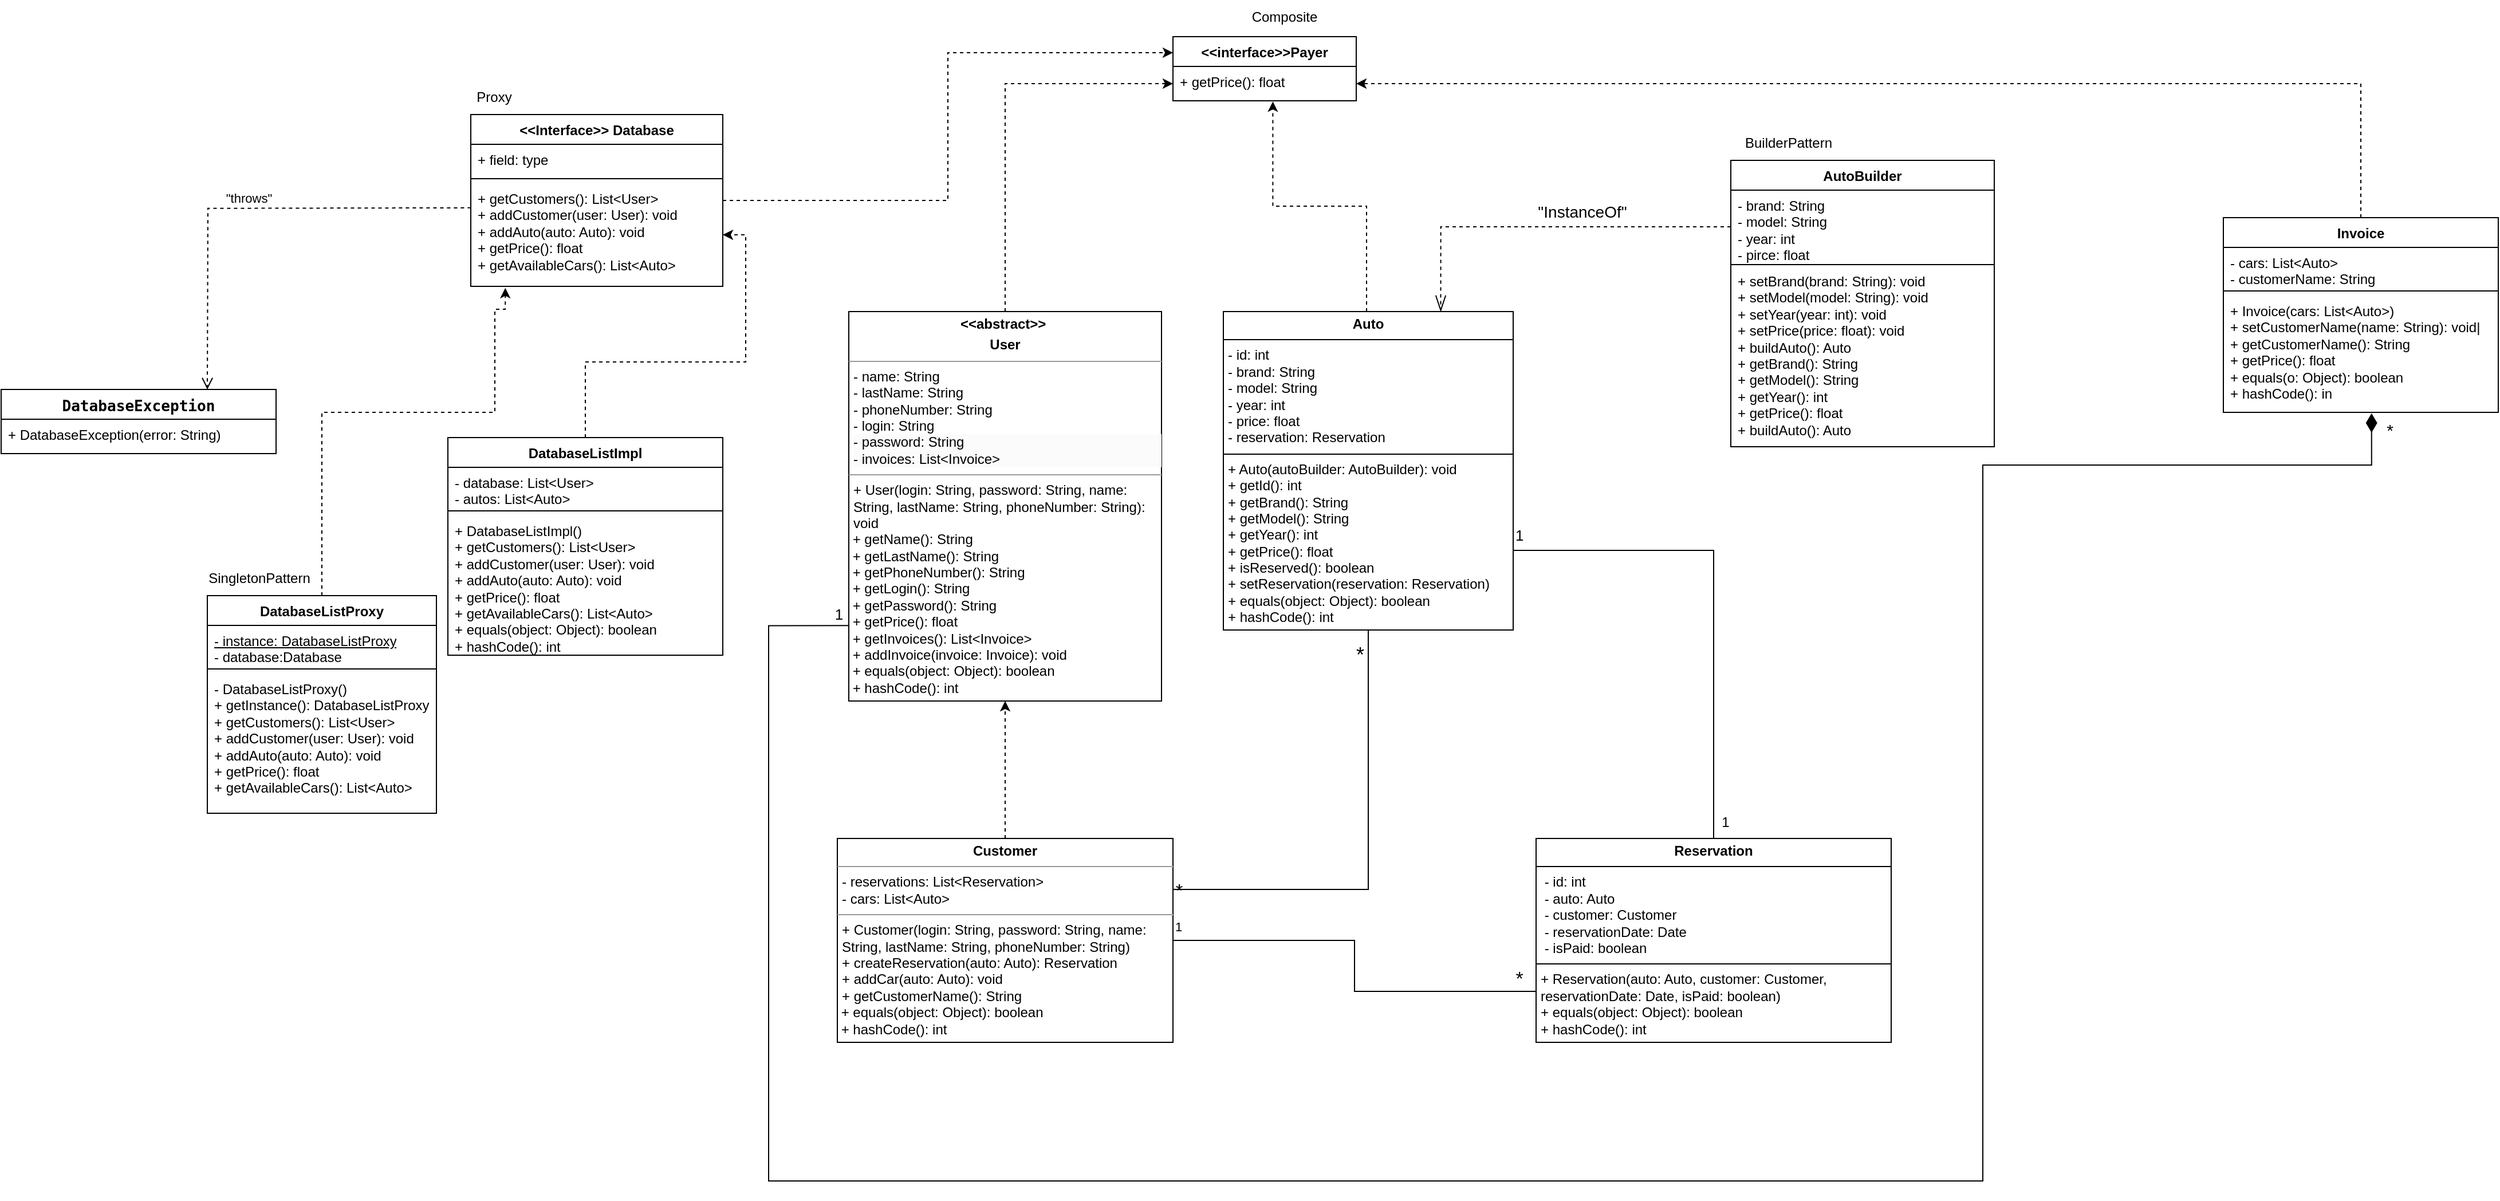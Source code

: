 <mxfile version="24.2.5" type="device">
  <diagram name="Страница — 1" id="xvoq_t6jMZk53cWoROQy">
    <mxGraphModel dx="2136" dy="-1133" grid="1" gridSize="10" guides="1" tooltips="1" connect="1" arrows="1" fold="1" page="1" pageScale="1" pageWidth="827" pageHeight="1169" math="0" shadow="0">
      <root>
        <mxCell id="0" />
        <mxCell id="1" parent="0" />
        <mxCell id="VVL_QDNC60StD7PktM0J-1" value="" style="endArrow=none;endFill=0;endSize=12;html=1;rounded=0;entryX=0.5;entryY=1;entryDx=0;entryDy=0;exitX=1;exitY=0.25;exitDx=0;exitDy=0;edgeStyle=orthogonalEdgeStyle;" edge="1" parent="1" source="VVL_QDNC60StD7PktM0J-9" target="VVL_QDNC60StD7PktM0J-21">
          <mxGeometry width="160" relative="1" as="geometry">
            <mxPoint x="1150" y="3382" as="sourcePoint" />
            <mxPoint x="1330" y="3262" as="targetPoint" />
          </mxGeometry>
        </mxCell>
        <mxCell id="VVL_QDNC60StD7PktM0J-2" value="&lt;font style=&quot;font-size: 18px;&quot;&gt;*&lt;/font&gt;" style="edgeLabel;html=1;align=center;verticalAlign=middle;resizable=0;points=[];" vertex="1" connectable="0" parent="VVL_QDNC60StD7PktM0J-1">
          <mxGeometry x="0.91" y="3" relative="1" as="geometry">
            <mxPoint x="-5" y="4" as="offset" />
          </mxGeometry>
        </mxCell>
        <mxCell id="VVL_QDNC60StD7PktM0J-3" style="edgeStyle=orthogonalEdgeStyle;rounded=0;orthogonalLoop=1;jettySize=auto;html=1;dashed=1;" edge="1" parent="1" source="VVL_QDNC60StD7PktM0J-4" target="VVL_QDNC60StD7PktM0J-23">
          <mxGeometry relative="1" as="geometry" />
        </mxCell>
        <mxCell id="VVL_QDNC60StD7PktM0J-4" value="&lt;p style=&quot;margin:0px;margin-top:4px;text-align:center;&quot;&gt;&lt;b&gt;&amp;lt;&amp;lt;abstract&amp;gt;&amp;gt;&amp;nbsp;&lt;/b&gt;&lt;/p&gt;&lt;p style=&quot;margin:0px;margin-top:4px;text-align:center;&quot;&gt;&lt;b&gt;User&lt;/b&gt;&lt;/p&gt;&lt;hr size=&quot;1&quot;&gt;&lt;p style=&quot;margin:0px;margin-left:4px;&quot;&gt;- name: String&lt;/p&gt;&lt;p style=&quot;border-color: var(--border-color); margin: 0px 0px 0px 4px;&quot;&gt;- lastName: String&lt;/p&gt;&lt;p style=&quot;border-color: var(--border-color); margin: 0px 0px 0px 4px;&quot;&gt;- phoneNumber: String&lt;br&gt;&lt;/p&gt;&lt;p style=&quot;border-color: var(--border-color); margin: 0px 0px 0px 4px;&quot;&gt;- login: String&lt;/p&gt;&lt;p style=&quot;border-color: var(--border-color); margin: 0px 0px 0px 4px;&quot;&gt;&lt;/p&gt;&lt;p style=&quot;border-color: var(--border-color); color: rgb(0, 0, 0); font-family: Helvetica; font-size: 12px; font-style: normal; font-variant-ligatures: normal; font-variant-caps: normal; font-weight: 400; letter-spacing: normal; orphans: 2; text-align: left; text-indent: 0px; text-transform: none; widows: 2; word-spacing: 0px; -webkit-text-stroke-width: 0px; background-color: rgb(251, 251, 251); text-decoration-thickness: initial; text-decoration-style: initial; text-decoration-color: initial; margin: 0px 0px 0px 4px;&quot;&gt;- password: String&lt;/p&gt;&lt;p style=&quot;border-color: var(--border-color); color: rgb(0, 0, 0); font-family: Helvetica; font-size: 12px; font-style: normal; font-variant-ligatures: normal; font-variant-caps: normal; font-weight: 400; letter-spacing: normal; orphans: 2; text-align: left; text-indent: 0px; text-transform: none; widows: 2; word-spacing: 0px; -webkit-text-stroke-width: 0px; background-color: rgb(251, 251, 251); text-decoration-thickness: initial; text-decoration-style: initial; text-decoration-color: initial; margin: 0px 0px 0px 4px;&quot;&gt;- invoices: List&amp;lt;Invoice&amp;gt;&lt;/p&gt;&lt;hr size=&quot;1&quot;&gt;&lt;p style=&quot;margin:0px;margin-left:4px;&quot;&gt;+ User(login: String, password: String, name: String, lastName: String, phoneNumber: String): void&lt;/p&gt;&amp;nbsp;+ getName(): String&lt;br style=&quot;border-color: var(--border-color);&quot;&gt;&amp;nbsp;+&amp;nbsp;getLastName(): String&lt;br&gt;&amp;nbsp;+ getPhoneNumber(): String&lt;br&gt;&amp;nbsp;+ getLogin(): String&lt;br style=&quot;border-color: var(--border-color);&quot;&gt;&amp;nbsp;+&amp;nbsp;getPassword(): String&lt;div&gt;&amp;nbsp;&lt;span style=&quot;background-color: initial;&quot;&gt;+ getPrice(): float&lt;/span&gt;&lt;/div&gt;&lt;div&gt;&lt;span style=&quot;background-color: initial;&quot;&gt;&amp;nbsp;+ getInvoices(): List&amp;lt;Invoice&amp;gt;&lt;/span&gt;&lt;/div&gt;&lt;div&gt;&amp;nbsp;+ addInvoice(invoice: Invoice): void&lt;/div&gt;&lt;div&gt;&lt;div&gt;&amp;nbsp;+ equals(object: Object): boolean&lt;/div&gt;&lt;div&gt;&amp;nbsp;+ hashCode(): int&amp;nbsp;&lt;/div&gt;&lt;/div&gt;&lt;div&gt;&lt;br&gt;&lt;/div&gt;" style="verticalAlign=top;align=left;overflow=fill;html=1;whiteSpace=wrap;" vertex="1" parent="1">
          <mxGeometry x="870" y="2872" width="273" height="340" as="geometry" />
        </mxCell>
        <mxCell id="VVL_QDNC60StD7PktM0J-5" style="edgeStyle=orthogonalEdgeStyle;rounded=0;orthogonalLoop=1;jettySize=auto;html=1;entryX=0.545;entryY=1.02;entryDx=0;entryDy=0;entryPerimeter=0;dashed=1;" edge="1" parent="1" source="VVL_QDNC60StD7PktM0J-6" target="VVL_QDNC60StD7PktM0J-23">
          <mxGeometry relative="1" as="geometry">
            <mxPoint x="1240" y="2692" as="targetPoint" />
          </mxGeometry>
        </mxCell>
        <mxCell id="VVL_QDNC60StD7PktM0J-6" value="&lt;p style=&quot;margin:0px;margin-top:4px;text-align:center;&quot;&gt;&lt;b&gt;Auto&lt;/b&gt;&lt;br&gt;&lt;/p&gt;&lt;hr size=&quot;1&quot; style=&quot;border-style:solid;&quot;&gt;&lt;p style=&quot;margin:0px;margin-left:4px;&quot;&gt;- id: int&lt;span style=&quot;background-color: initial;&quot;&gt;&amp;nbsp; &amp;nbsp; &amp;nbsp; &amp;nbsp; &amp;nbsp; &amp;nbsp;&amp;nbsp;&lt;/span&gt;&lt;/p&gt;&lt;p style=&quot;margin:0px;margin-left:4px;&quot;&gt;- model: String&amp;nbsp; &amp;nbsp; &amp;nbsp; &amp;nbsp; &amp;nbsp; &amp;nbsp; &amp;nbsp;&amp;nbsp;&lt;/p&gt;&lt;p style=&quot;margin:0px;margin-left:4px;&quot;&gt;- year: int&amp;nbsp; &amp;nbsp; &amp;nbsp; &amp;nbsp; &amp;nbsp; &amp;nbsp; &amp;nbsp; &amp;nbsp; &amp;nbsp;&amp;nbsp;&lt;/p&gt;&lt;p style=&quot;margin:0px;margin-left:4px;&quot;&gt;- price: float&amp;nbsp; &amp;nbsp; &amp;nbsp; &amp;nbsp; &amp;nbsp; &amp;nbsp; &amp;nbsp; &amp;nbsp;&lt;/p&gt;&lt;p style=&quot;margin:0px;margin-left:4px;&quot;&gt;- reservation: Reservation&amp;nbsp; &amp;nbsp;&amp;nbsp;&lt;/p&gt;&lt;hr size=&quot;1&quot; style=&quot;border-style:solid;&quot;&gt;&lt;p style=&quot;margin: 0px 0px 0px 4px;&quot;&gt;&amp;nbsp;+ Auto(autoBuilder: AutoBuilder&lt;span style=&quot;background-color: initial;&quot;&gt;): void&lt;/span&gt;&lt;/p&gt;&lt;p style=&quot;margin: 0px 0px 0px 4px;&quot;&gt;&amp;nbsp;+ getId(): int&lt;/p&gt;&lt;p style=&quot;margin: 0px 0px 0px 4px;&quot;&gt;&lt;span style=&quot;background-color: initial;&quot;&gt;&amp;nbsp;+ getBrand(): string&lt;/span&gt;&lt;span style=&quot;background-color: initial;&quot;&gt;&amp;nbsp;&lt;/span&gt;&lt;br&gt;&lt;/p&gt;&lt;p style=&quot;margin: 0px 0px 0px 4px;&quot;&gt;&lt;span style=&quot;background-color: initial;&quot;&gt;&amp;nbsp;+ getModel(): string&lt;/span&gt;&lt;br&gt;&lt;/p&gt;&lt;p style=&quot;margin: 0px 0px 0px 4px;&quot;&gt;&lt;span style=&quot;background-color: initial;&quot;&gt;&amp;nbsp;+ getYear(): int&lt;/span&gt;&lt;br&gt;&lt;/p&gt;&lt;p style=&quot;margin: 0px 0px 0px 4px;&quot;&gt;&lt;span style=&quot;background-color: initial;&quot;&gt;&amp;nbsp;+ getPrice(): float&lt;/span&gt;&lt;br&gt;&lt;/p&gt;&lt;p style=&quot;margin: 0px 0px 0px 4px;&quot;&gt;&lt;span style=&quot;background-color: initial;&quot;&gt;&amp;nbsp;+ isReserved(): boolean&lt;/span&gt;&lt;br&gt;&lt;/p&gt;&lt;p style=&quot;margin: 0px 0px 0px 4px;&quot;&gt;&lt;span style=&quot;background-color: initial;&quot;&gt;&amp;nbsp;+ equals(Object obj): boolean&lt;/span&gt;&lt;br&gt;&lt;/p&gt;&lt;p style=&quot;margin: 0px 0px 0px 4px;&quot;&gt;&amp;nbsp;+&amp;nbsp;hashCode(): int&lt;br&gt;&lt;/p&gt;" style="verticalAlign=top;align=left;overflow=fill;html=1;whiteSpace=wrap;" vertex="1" parent="1">
          <mxGeometry x="1197" y="2872" width="250" height="250" as="geometry" />
        </mxCell>
        <mxCell id="VVL_QDNC60StD7PktM0J-7" value="&lt;p style=&quot;margin:0px;margin-top:4px;text-align:center;&quot;&gt;&lt;b&gt;Reservation&lt;/b&gt;&lt;br&gt;&lt;/p&gt;&lt;hr size=&quot;1&quot; style=&quot;border-style:solid;&quot;&gt;&lt;p style=&quot;margin:0px;margin-left:4px;&quot;&gt;&amp;nbsp;-&amp;nbsp;&lt;span style=&quot;background-color: initial;&quot;&gt;id: int&amp;nbsp;&amp;nbsp;&lt;/span&gt;&lt;/p&gt;&lt;p style=&quot;margin:0px;margin-left:4px;&quot;&gt;&amp;nbsp;- auto: Auto&amp;nbsp; &amp;nbsp; &amp;nbsp; &amp;nbsp; &amp;nbsp; &amp;nbsp; &amp;nbsp; &amp;nbsp; &amp;nbsp;&lt;/p&gt;&lt;p style=&quot;margin:0px;margin-left:4px;&quot;&gt;&amp;nbsp;- customer: Customer&amp;nbsp; &amp;nbsp;&amp;nbsp;&lt;/p&gt;&lt;p style=&quot;margin:0px;margin-left:4px;&quot;&gt;&amp;nbsp;- reservationDate: Date&lt;/p&gt;&lt;p style=&quot;margin:0px;margin-left:4px;&quot;&gt;&lt;span style=&quot;background-color: initial;&quot;&gt;&amp;nbsp;- isPaid: boolean&lt;/span&gt;&amp;nbsp;&amp;nbsp; &amp;nbsp; &amp;nbsp;&lt;/p&gt;&lt;hr size=&quot;1&quot; style=&quot;border-style:solid;&quot;&gt;&lt;p style=&quot;margin: 0px 0px 0px 4px;&quot;&gt;&lt;span style=&quot;background-color: initial;&quot;&gt;+ Reservation(auto: Auto, customer: Customer, reservationDate: Date, isPaid: boolean)&lt;/span&gt;&lt;span style=&quot;background-color: initial;&quot;&gt;&amp;nbsp; &amp;nbsp; &amp;nbsp;&lt;/span&gt;&lt;br&gt;&lt;/p&gt;&lt;p style=&quot;margin: 0px 0px 0px 4px;&quot;&gt;&lt;span style=&quot;background-color: initial;&quot;&gt;+ equals(object: Object): boolean&lt;/span&gt;&lt;/p&gt;&lt;p style=&quot;margin: 0px 0px 0px 4px;&quot;&gt;&lt;span style=&quot;background-color: initial;&quot;&gt;+&amp;nbsp;hashCode(): int&lt;/span&gt;&lt;span style=&quot;background-color: initial;&quot;&gt;&amp;nbsp;&lt;/span&gt;&lt;br&gt;&lt;/p&gt;" style="verticalAlign=top;align=left;overflow=fill;html=1;whiteSpace=wrap;" vertex="1" parent="1">
          <mxGeometry x="1470" y="3332" width="310" height="178" as="geometry" />
        </mxCell>
        <mxCell id="VVL_QDNC60StD7PktM0J-8" style="edgeStyle=orthogonalEdgeStyle;rounded=0;orthogonalLoop=1;jettySize=auto;html=1;entryX=0.5;entryY=1;entryDx=0;entryDy=0;dashed=1;" edge="1" parent="1" source="VVL_QDNC60StD7PktM0J-9" target="VVL_QDNC60StD7PktM0J-4">
          <mxGeometry relative="1" as="geometry" />
        </mxCell>
        <mxCell id="VVL_QDNC60StD7PktM0J-9" value="&lt;p style=&quot;margin:0px;margin-top:4px;text-align:center;&quot;&gt;&lt;b&gt;Customer&lt;/b&gt;&lt;br&gt;&lt;/p&gt;&lt;hr size=&quot;1&quot;&gt;&lt;p style=&quot;margin:0px;margin-left:4px;&quot;&gt;- reservations: List&amp;lt;Reservation&amp;gt;&lt;/p&gt;&lt;p style=&quot;margin:0px;margin-left:4px;&quot;&gt;- cars: List&amp;lt;Auto&amp;gt;&lt;/p&gt;&lt;hr size=&quot;1&quot;&gt;&lt;p style=&quot;margin:0px;margin-left:4px;&quot;&gt;+ Customer(&lt;span style=&quot;background-color: initial;&quot;&gt;login: String, password: String, name: String, lastName: String, phoneNumber: String&lt;/span&gt;&lt;span style=&quot;background-color: initial;&quot;&gt;)&lt;/span&gt;&lt;/p&gt;&lt;p style=&quot;margin:0px;margin-left:4px;&quot;&gt;+ createReservation(auto: Auto): Reservation&amp;nbsp;&lt;/p&gt;&lt;p style=&quot;margin:0px;margin-left:4px;&quot;&gt;&lt;span style=&quot;background-color: initial;&quot;&gt;+ addCar(auto: Auto): void&lt;/span&gt;&lt;/p&gt;&lt;p style=&quot;margin:0px;margin-left:4px;&quot;&gt;&lt;span style=&quot;background-color: initial;&quot;&gt;+ getCustomerName(): String&lt;/span&gt;&lt;br&gt;&lt;/p&gt;&lt;div&gt;&lt;div&gt;&lt;span style=&quot;background-color: initial;&quot;&gt;&amp;nbsp;+ equals(object: Object): boolean&lt;/span&gt;&lt;/div&gt;&lt;div&gt;&lt;span style=&quot;background-color: initial;&quot;&gt;&amp;nbsp;+&amp;nbsp;hashCode(): int&lt;/span&gt;&lt;br&gt;&lt;/div&gt;&lt;/div&gt;&lt;div&gt;&lt;br&gt;&lt;/div&gt;" style="verticalAlign=top;align=left;overflow=fill;html=1;whiteSpace=wrap;" vertex="1" parent="1">
          <mxGeometry x="860" y="3332" width="293" height="178" as="geometry" />
        </mxCell>
        <mxCell id="VVL_QDNC60StD7PktM0J-10" value="AutoBuilder" style="swimlane;fontStyle=1;align=center;verticalAlign=top;childLayout=stackLayout;horizontal=1;startSize=26;horizontalStack=0;resizeParent=1;resizeParentMax=0;resizeLast=0;collapsible=1;marginBottom=0;whiteSpace=wrap;html=1;" vertex="1" parent="1">
          <mxGeometry x="1640" y="2740" width="230" height="250" as="geometry" />
        </mxCell>
        <mxCell id="VVL_QDNC60StD7PktM0J-11" value="- brand: String&lt;div&gt;- model: String&lt;/div&gt;&lt;div&gt;- year: int&lt;/div&gt;&lt;div&gt;- pirce: float&lt;/div&gt;" style="text;strokeColor=none;fillColor=none;align=left;verticalAlign=top;spacingLeft=4;spacingRight=4;overflow=hidden;rotatable=0;points=[[0,0.5],[1,0.5]];portConstraint=eastwest;whiteSpace=wrap;html=1;" vertex="1" parent="VVL_QDNC60StD7PktM0J-10">
          <mxGeometry y="26" width="230" height="64" as="geometry" />
        </mxCell>
        <mxCell id="VVL_QDNC60StD7PktM0J-12" value="" style="line;strokeWidth=1;fillColor=none;align=left;verticalAlign=middle;spacingTop=-1;spacingLeft=3;spacingRight=3;rotatable=0;labelPosition=right;points=[];portConstraint=eastwest;strokeColor=inherit;" vertex="1" parent="VVL_QDNC60StD7PktM0J-10">
          <mxGeometry y="90" width="230" height="2" as="geometry" />
        </mxCell>
        <mxCell id="VVL_QDNC60StD7PktM0J-13" value="+ setBrand(brand: String): void&lt;div&gt;+ setModel(model: String): void&lt;/div&gt;&lt;div&gt;+ setYear(year: int): void&lt;/div&gt;&lt;div&gt;+ setPrice(price: float): void&lt;/div&gt;&lt;div&gt;+ buildAuto(): Auto&lt;/div&gt;&lt;div&gt;&lt;div&gt;+ getBrand(): String&amp;nbsp; &amp;nbsp; &amp;nbsp; &amp;nbsp; &amp;nbsp; &amp;nbsp; &amp;nbsp; &amp;nbsp;&lt;/div&gt;&lt;div&gt;+ getModel(): String&amp;nbsp; &amp;nbsp; &amp;nbsp; &amp;nbsp; &amp;nbsp; &amp;nbsp; &amp;nbsp; &amp;nbsp; &amp;nbsp; &amp;nbsp;&lt;/div&gt;&lt;div&gt;+ getYear(): int&amp;nbsp; &amp;nbsp; &amp;nbsp; &amp;nbsp; &amp;nbsp; &amp;nbsp; &amp;nbsp; &amp;nbsp; &amp;nbsp; &amp;nbsp; &amp;nbsp; &amp;nbsp;&lt;/div&gt;&lt;div&gt;+ getPrice(): float&amp;nbsp; &amp;nbsp; &amp;nbsp; &amp;nbsp; &amp;nbsp; &amp;nbsp; &amp;nbsp; &amp;nbsp; &amp;nbsp; &amp;nbsp;&amp;nbsp;&lt;/div&gt;&lt;div&gt;+ buildAuto(): Auto&amp;nbsp;&lt;/div&gt;&lt;/div&gt;" style="text;strokeColor=none;fillColor=none;align=left;verticalAlign=top;spacingLeft=4;spacingRight=4;overflow=hidden;rotatable=0;points=[[0,0.5],[1,0.5]];portConstraint=eastwest;whiteSpace=wrap;html=1;" vertex="1" parent="VVL_QDNC60StD7PktM0J-10">
          <mxGeometry y="92" width="230" height="158" as="geometry" />
        </mxCell>
        <mxCell id="VVL_QDNC60StD7PktM0J-14" style="edgeStyle=orthogonalEdgeStyle;rounded=0;orthogonalLoop=1;jettySize=auto;html=1;dashed=1;entryX=1;entryY=0.5;entryDx=0;entryDy=0;" edge="1" parent="1" source="VVL_QDNC60StD7PktM0J-15" target="VVL_QDNC60StD7PktM0J-34">
          <mxGeometry relative="1" as="geometry" />
        </mxCell>
        <mxCell id="VVL_QDNC60StD7PktM0J-15" value="DatabaseListImpl" style="swimlane;fontStyle=1;align=center;verticalAlign=top;childLayout=stackLayout;horizontal=1;startSize=26;horizontalStack=0;resizeParent=1;resizeParentMax=0;resizeLast=0;collapsible=1;marginBottom=0;whiteSpace=wrap;html=1;" vertex="1" parent="1">
          <mxGeometry x="520" y="2982" width="240" height="190" as="geometry" />
        </mxCell>
        <mxCell id="VVL_QDNC60StD7PktM0J-16" value="- database: List&amp;lt;User&amp;gt;&lt;div&gt;- autos: List&amp;lt;Auto&amp;gt;&lt;br&gt;&lt;/div&gt;" style="text;strokeColor=none;fillColor=none;align=left;verticalAlign=top;spacingLeft=4;spacingRight=4;overflow=hidden;rotatable=0;points=[[0,0.5],[1,0.5]];portConstraint=eastwest;whiteSpace=wrap;html=1;" vertex="1" parent="VVL_QDNC60StD7PktM0J-15">
          <mxGeometry y="26" width="240" height="34" as="geometry" />
        </mxCell>
        <mxCell id="VVL_QDNC60StD7PktM0J-17" value="" style="line;strokeWidth=1;fillColor=none;align=left;verticalAlign=middle;spacingTop=-1;spacingLeft=3;spacingRight=3;rotatable=0;labelPosition=right;points=[];portConstraint=eastwest;strokeColor=inherit;" vertex="1" parent="VVL_QDNC60StD7PktM0J-15">
          <mxGeometry y="60" width="240" height="8" as="geometry" />
        </mxCell>
        <mxCell id="VVL_QDNC60StD7PktM0J-18" value="&lt;div&gt;&lt;div&gt;+ DatabaseListImpl()&amp;nbsp; &amp;nbsp; &amp;nbsp; &amp;nbsp; &amp;nbsp; &amp;nbsp; &amp;nbsp;&lt;/div&gt;&lt;div&gt;+ getCustomers(): List&amp;lt;User&amp;gt;&amp;nbsp; &amp;nbsp; &amp;nbsp;&lt;/div&gt;&lt;div&gt;+ addCustomer(user: User): void&amp;nbsp;&amp;nbsp;&lt;/div&gt;&lt;div&gt;+ addAuto(auto: Auto): void&amp;nbsp; &amp;nbsp; &amp;nbsp;&amp;nbsp;&lt;/div&gt;&lt;div&gt;+ getPrice(): float&amp;nbsp; &amp;nbsp; &amp;nbsp; &amp;nbsp; &amp;nbsp; &amp;nbsp; &amp;nbsp; &amp;nbsp;&lt;/div&gt;&lt;div&gt;+ getAvailableCars(): List&amp;lt;Auto&amp;gt;&lt;/div&gt;&lt;/div&gt;&lt;div&gt;&lt;div&gt;&lt;div&gt;&lt;span style=&quot;background-color: initial;&quot;&gt;+ equals(object: Object): boolean&lt;/span&gt;&lt;/div&gt;&lt;div&gt;&lt;span style=&quot;background-color: initial;&quot;&gt;+&amp;nbsp;hashCode(): int&lt;/span&gt;&lt;/div&gt;&lt;/div&gt;&lt;/div&gt;&lt;div&gt;&lt;span style=&quot;background-color: initial;&quot;&gt;&lt;br&gt;&lt;/span&gt;&lt;/div&gt;" style="text;strokeColor=none;fillColor=none;align=left;verticalAlign=top;spacingLeft=4;spacingRight=4;overflow=hidden;rotatable=0;points=[[0,0.5],[1,0.5]];portConstraint=eastwest;whiteSpace=wrap;html=1;" vertex="1" parent="VVL_QDNC60StD7PktM0J-15">
          <mxGeometry y="68" width="240" height="122" as="geometry" />
        </mxCell>
        <mxCell id="VVL_QDNC60StD7PktM0J-19" value="BuilderPattern" style="text;html=1;align=center;verticalAlign=middle;resizable=0;points=[];autosize=1;strokeColor=none;fillColor=none;" vertex="1" parent="1">
          <mxGeometry x="1640" y="2710" width="100" height="30" as="geometry" />
        </mxCell>
        <mxCell id="VVL_QDNC60StD7PktM0J-20" value="SingletonPattern" style="text;html=1;align=center;verticalAlign=middle;resizable=0;points=[];autosize=1;strokeColor=none;fillColor=none;" vertex="1" parent="1">
          <mxGeometry x="300" y="3090" width="110" height="30" as="geometry" />
        </mxCell>
        <mxCell id="VVL_QDNC60StD7PktM0J-21" value="&lt;p style=&quot;margin:0px;margin-top:4px;text-align:center;&quot;&gt;&lt;b&gt;Auto&lt;/b&gt;&lt;br&gt;&lt;/p&gt;&lt;hr size=&quot;1&quot; style=&quot;border-style:solid;&quot;&gt;&lt;p style=&quot;margin:0px;margin-left:4px;&quot;&gt;- id: int&lt;span style=&quot;background-color: initial;&quot;&gt;&amp;nbsp; &amp;nbsp;&amp;nbsp;&lt;/span&gt;&lt;/p&gt;&lt;p style=&quot;margin:0px;margin-left:4px;&quot;&gt;&lt;span style=&quot;background-color: initial;&quot;&gt;- brand: String&lt;/span&gt;&lt;/p&gt;&lt;p style=&quot;margin:0px;margin-left:4px;&quot;&gt;- model: String&amp;nbsp; &amp;nbsp; &amp;nbsp; &amp;nbsp; &amp;nbsp; &amp;nbsp; &amp;nbsp;&amp;nbsp;&lt;/p&gt;&lt;p style=&quot;margin:0px;margin-left:4px;&quot;&gt;- year: int&amp;nbsp; &amp;nbsp; &amp;nbsp; &amp;nbsp; &amp;nbsp; &amp;nbsp; &amp;nbsp; &amp;nbsp; &amp;nbsp;&amp;nbsp;&lt;/p&gt;&lt;p style=&quot;margin:0px;margin-left:4px;&quot;&gt;- price: float&amp;nbsp; &amp;nbsp; &amp;nbsp; &amp;nbsp; &amp;nbsp; &amp;nbsp; &amp;nbsp; &amp;nbsp;&lt;/p&gt;&lt;p style=&quot;margin:0px;margin-left:4px;&quot;&gt;- reservation: Reservation&amp;nbsp; &amp;nbsp;&amp;nbsp;&lt;/p&gt;&lt;hr size=&quot;1&quot; style=&quot;border-style:solid;&quot;&gt;&lt;p style=&quot;margin: 0px 0px 0px 4px;&quot;&gt;&lt;span style=&quot;background-color: initial;&quot;&gt;+ Auto(autoBuilder: AutoBuilder): void&lt;/span&gt;&lt;br&gt;&lt;/p&gt;&lt;p style=&quot;margin: 0px 0px 0px 4px;&quot;&gt;+ getId(): int&lt;/p&gt;&lt;p style=&quot;margin: 0px 0px 0px 4px;&quot;&gt;+ getBrand(): String&amp;nbsp;&lt;/p&gt;&lt;p style=&quot;margin: 0px 0px 0px 4px;&quot;&gt;+ getModel(): String&lt;/p&gt;&lt;p style=&quot;margin: 0px 0px 0px 4px;&quot;&gt;+ getYear(): int&lt;/p&gt;&lt;p style=&quot;margin: 0px 0px 0px 4px;&quot;&gt;+ getPrice(): float&lt;/p&gt;&lt;p style=&quot;margin: 0px 0px 0px 4px;&quot;&gt;+ isReserved(): boolean&lt;/p&gt;&lt;p style=&quot;margin: 0px 0px 0px 4px;&quot;&gt;&lt;span style=&quot;background-color: initial;&quot;&gt;+ setReservation(reservation: Reservation)&lt;/span&gt;&lt;br&gt;&lt;/p&gt;&lt;p style=&quot;margin: 0px 0px 0px 4px;&quot;&gt;&lt;span style=&quot;background-color: initial;&quot;&gt;+ equals(object: Object): boolean&lt;/span&gt;&lt;/p&gt;&lt;p style=&quot;margin: 0px 0px 0px 4px;&quot;&gt;&lt;span style=&quot;background-color: initial;&quot;&gt;+ hashCode(): int&amp;nbsp;&lt;/span&gt;&lt;br&gt;&lt;/p&gt;" style="verticalAlign=top;align=left;overflow=fill;html=1;whiteSpace=wrap;" vertex="1" parent="1">
          <mxGeometry x="1197" y="2872" width="253" height="278" as="geometry" />
        </mxCell>
        <mxCell id="VVL_QDNC60StD7PktM0J-22" value="&amp;lt;&amp;lt;interface&amp;gt;&amp;gt;Payer" style="swimlane;fontStyle=1;align=center;verticalAlign=top;childLayout=stackLayout;horizontal=1;startSize=26;horizontalStack=0;resizeParent=1;resizeParentMax=0;resizeLast=0;collapsible=1;marginBottom=0;whiteSpace=wrap;html=1;" vertex="1" parent="1">
          <mxGeometry x="1153" y="2632" width="160" height="56" as="geometry" />
        </mxCell>
        <mxCell id="VVL_QDNC60StD7PktM0J-23" value="+ getPrice(): float" style="text;strokeColor=none;fillColor=none;align=left;verticalAlign=top;spacingLeft=4;spacingRight=4;overflow=hidden;rotatable=0;points=[[0,0.5],[1,0.5]];portConstraint=eastwest;whiteSpace=wrap;html=1;" vertex="1" parent="VVL_QDNC60StD7PktM0J-22">
          <mxGeometry y="26" width="160" height="30" as="geometry" />
        </mxCell>
        <mxCell id="VVL_QDNC60StD7PktM0J-24" style="edgeStyle=orthogonalEdgeStyle;rounded=0;orthogonalLoop=1;jettySize=auto;html=1;entryX=1;entryY=0.5;entryDx=0;entryDy=0;dashed=1;" edge="1" parent="1" source="VVL_QDNC60StD7PktM0J-25" target="VVL_QDNC60StD7PktM0J-23">
          <mxGeometry relative="1" as="geometry" />
        </mxCell>
        <mxCell id="VVL_QDNC60StD7PktM0J-25" value="Invoice" style="swimlane;fontStyle=1;align=center;verticalAlign=top;childLayout=stackLayout;horizontal=1;startSize=26;horizontalStack=0;resizeParent=1;resizeParentMax=0;resizeLast=0;collapsible=1;marginBottom=0;whiteSpace=wrap;html=1;" vertex="1" parent="1">
          <mxGeometry x="2070" y="2790" width="240" height="170" as="geometry" />
        </mxCell>
        <mxCell id="VVL_QDNC60StD7PktM0J-26" value="- cars: List&amp;lt;Auto&amp;gt;&lt;div&gt;- сustomerName: String&amp;nbsp;&lt;br&gt;&lt;/div&gt;" style="text;strokeColor=none;fillColor=none;align=left;verticalAlign=top;spacingLeft=4;spacingRight=4;overflow=hidden;rotatable=0;points=[[0,0.5],[1,0.5]];portConstraint=eastwest;whiteSpace=wrap;html=1;" vertex="1" parent="VVL_QDNC60StD7PktM0J-25">
          <mxGeometry y="26" width="240" height="34" as="geometry" />
        </mxCell>
        <mxCell id="VVL_QDNC60StD7PktM0J-27" value="" style="line;strokeWidth=1;fillColor=none;align=left;verticalAlign=middle;spacingTop=-1;spacingLeft=3;spacingRight=3;rotatable=0;labelPosition=right;points=[];portConstraint=eastwest;strokeColor=inherit;" vertex="1" parent="VVL_QDNC60StD7PktM0J-25">
          <mxGeometry y="60" width="240" height="8" as="geometry" />
        </mxCell>
        <mxCell id="VVL_QDNC60StD7PktM0J-28" value="&lt;div&gt;&lt;div&gt;+ Invoice(cars: List&amp;lt;Auto&amp;gt;)&amp;nbsp;&lt;/div&gt;&lt;div&gt;+ setCustomerName(name: String): void|&lt;/div&gt;&lt;div&gt;+ getCustomerName(): String&amp;nbsp;&lt;/div&gt;&lt;div&gt;+ getPrice(): float&amp;nbsp; &amp;nbsp; &amp;nbsp; &amp;nbsp; &amp;nbsp;&amp;nbsp;&lt;/div&gt;&lt;div&gt;+ equals(o: Object): boolean&amp;nbsp;&lt;/div&gt;&lt;div&gt;+ hashCode(): in&lt;/div&gt;&lt;/div&gt;" style="text;strokeColor=none;fillColor=none;align=left;verticalAlign=top;spacingLeft=4;spacingRight=4;overflow=hidden;rotatable=0;points=[[0,0.5],[1,0.5]];portConstraint=eastwest;whiteSpace=wrap;html=1;" vertex="1" parent="VVL_QDNC60StD7PktM0J-25">
          <mxGeometry y="68" width="240" height="102" as="geometry" />
        </mxCell>
        <mxCell id="VVL_QDNC60StD7PktM0J-29" value="Composite" style="text;html=1;align=center;verticalAlign=middle;resizable=0;points=[];autosize=1;strokeColor=none;fillColor=none;" vertex="1" parent="1">
          <mxGeometry x="1210" y="2600" width="80" height="30" as="geometry" />
        </mxCell>
        <mxCell id="VVL_QDNC60StD7PktM0J-30" style="edgeStyle=orthogonalEdgeStyle;rounded=0;orthogonalLoop=1;jettySize=auto;html=1;entryX=0;entryY=0.25;entryDx=0;entryDy=0;dashed=1;" edge="1" parent="1" source="VVL_QDNC60StD7PktM0J-31" target="VVL_QDNC60StD7PktM0J-22">
          <mxGeometry relative="1" as="geometry" />
        </mxCell>
        <mxCell id="VVL_QDNC60StD7PktM0J-31" value="&amp;lt;&amp;lt;Interface&amp;gt;&amp;gt; Database" style="swimlane;fontStyle=1;align=center;verticalAlign=top;childLayout=stackLayout;horizontal=1;startSize=26;horizontalStack=0;resizeParent=1;resizeParentMax=0;resizeLast=0;collapsible=1;marginBottom=0;whiteSpace=wrap;html=1;" vertex="1" parent="1">
          <mxGeometry x="540" y="2700" width="220" height="150" as="geometry" />
        </mxCell>
        <mxCell id="VVL_QDNC60StD7PktM0J-32" value="+ field: type" style="text;strokeColor=none;fillColor=none;align=left;verticalAlign=top;spacingLeft=4;spacingRight=4;overflow=hidden;rotatable=0;points=[[0,0.5],[1,0.5]];portConstraint=eastwest;whiteSpace=wrap;html=1;" vertex="1" parent="VVL_QDNC60StD7PktM0J-31">
          <mxGeometry y="26" width="220" height="26" as="geometry" />
        </mxCell>
        <mxCell id="VVL_QDNC60StD7PktM0J-33" value="" style="line;strokeWidth=1;fillColor=none;align=left;verticalAlign=middle;spacingTop=-1;spacingLeft=3;spacingRight=3;rotatable=0;labelPosition=right;points=[];portConstraint=eastwest;strokeColor=inherit;" vertex="1" parent="VVL_QDNC60StD7PktM0J-31">
          <mxGeometry y="52" width="220" height="8" as="geometry" />
        </mxCell>
        <mxCell id="VVL_QDNC60StD7PktM0J-34" value="&lt;div&gt;+ getCustomers(): List&amp;lt;User&amp;gt;&amp;nbsp; &amp;nbsp; &amp;nbsp;&lt;/div&gt;&lt;div&gt;+ addCustomer(user: User): void&amp;nbsp;&amp;nbsp;&lt;/div&gt;&lt;div&gt;+ addAuto(auto: Auto): void&amp;nbsp; &amp;nbsp; &amp;nbsp;&amp;nbsp;&lt;/div&gt;&lt;div&gt;+ getPrice(): float&amp;nbsp; &amp;nbsp; &amp;nbsp; &amp;nbsp; &amp;nbsp; &amp;nbsp; &amp;nbsp;&amp;nbsp;&lt;/div&gt;&lt;div&gt;+ getAvailableCars(): List&amp;lt;Auto&amp;gt;&lt;/div&gt;" style="text;strokeColor=none;fillColor=none;align=left;verticalAlign=top;spacingLeft=4;spacingRight=4;overflow=hidden;rotatable=0;points=[[0,0.5],[1,0.5]];portConstraint=eastwest;whiteSpace=wrap;html=1;" vertex="1" parent="VVL_QDNC60StD7PktM0J-31">
          <mxGeometry y="60" width="220" height="90" as="geometry" />
        </mxCell>
        <mxCell id="VVL_QDNC60StD7PktM0J-35" value="DatabaseListProxy" style="swimlane;fontStyle=1;align=center;verticalAlign=top;childLayout=stackLayout;horizontal=1;startSize=26;horizontalStack=0;resizeParent=1;resizeParentMax=0;resizeLast=0;collapsible=1;marginBottom=0;whiteSpace=wrap;html=1;" vertex="1" parent="1">
          <mxGeometry x="310" y="3120" width="200" height="190" as="geometry" />
        </mxCell>
        <mxCell id="VVL_QDNC60StD7PktM0J-36" value="&lt;u&gt;- instance: DatabaseListProxy&lt;/u&gt;&lt;div&gt;- database:Database&lt;/div&gt;" style="text;strokeColor=none;fillColor=none;align=left;verticalAlign=top;spacingLeft=4;spacingRight=4;overflow=hidden;rotatable=0;points=[[0,0.5],[1,0.5]];portConstraint=eastwest;whiteSpace=wrap;html=1;" vertex="1" parent="VVL_QDNC60StD7PktM0J-35">
          <mxGeometry y="26" width="200" height="34" as="geometry" />
        </mxCell>
        <mxCell id="VVL_QDNC60StD7PktM0J-37" value="" style="line;strokeWidth=1;fillColor=none;align=left;verticalAlign=middle;spacingTop=-1;spacingLeft=3;spacingRight=3;rotatable=0;labelPosition=right;points=[];portConstraint=eastwest;strokeColor=inherit;" vertex="1" parent="VVL_QDNC60StD7PktM0J-35">
          <mxGeometry y="60" width="200" height="8" as="geometry" />
        </mxCell>
        <mxCell id="VVL_QDNC60StD7PktM0J-38" value="&lt;div&gt;- DatabaseListProxy()&amp;nbsp; &amp;nbsp; &amp;nbsp; &amp;nbsp; &amp;nbsp; &amp;nbsp; &amp;nbsp;&lt;/div&gt;&lt;div&gt;+ getInstance(): DatabaseListProxy&lt;/div&gt;&lt;div&gt;+ getCustomers(): List&amp;lt;User&amp;gt;&amp;nbsp; &amp;nbsp; &amp;nbsp;&amp;nbsp;&lt;/div&gt;&lt;div&gt;+ addCustomer(user: User): void&amp;nbsp;&amp;nbsp;&lt;/div&gt;&lt;div&gt;+ addAuto(auto: Auto): void&amp;nbsp; &amp;nbsp; &amp;nbsp; &amp;nbsp;&lt;/div&gt;&lt;div&gt;+ getPrice(): float&amp;nbsp; &amp;nbsp; &amp;nbsp; &amp;nbsp; &amp;nbsp; &amp;nbsp; &amp;nbsp; &amp;nbsp;&lt;/div&gt;&lt;div&gt;+ getAvailableCars(): List&amp;lt;Auto&amp;gt;&lt;/div&gt;" style="text;strokeColor=none;fillColor=none;align=left;verticalAlign=top;spacingLeft=4;spacingRight=4;overflow=hidden;rotatable=0;points=[[0,0.5],[1,0.5]];portConstraint=eastwest;whiteSpace=wrap;html=1;" vertex="1" parent="VVL_QDNC60StD7PktM0J-35">
          <mxGeometry y="68" width="200" height="122" as="geometry" />
        </mxCell>
        <mxCell id="VVL_QDNC60StD7PktM0J-39" style="edgeStyle=orthogonalEdgeStyle;rounded=0;orthogonalLoop=1;jettySize=auto;html=1;entryX=0.137;entryY=1.015;entryDx=0;entryDy=0;entryPerimeter=0;dashed=1;exitX=0.5;exitY=0;exitDx=0;exitDy=0;" edge="1" parent="1" source="VVL_QDNC60StD7PktM0J-35" target="VVL_QDNC60StD7PktM0J-34">
          <mxGeometry relative="1" as="geometry">
            <Array as="points">
              <mxPoint x="410" y="2960" />
              <mxPoint x="561" y="2960" />
              <mxPoint x="561" y="2870" />
              <mxPoint x="570" y="2870" />
            </Array>
          </mxGeometry>
        </mxCell>
        <mxCell id="VVL_QDNC60StD7PktM0J-40" value="Proxy" style="text;html=1;align=center;verticalAlign=middle;resizable=0;points=[];autosize=1;strokeColor=none;fillColor=none;" vertex="1" parent="1">
          <mxGeometry x="535" y="2670" width="50" height="30" as="geometry" />
        </mxCell>
        <mxCell id="VVL_QDNC60StD7PktM0J-41" value="1" style="endArrow=none;html=1;endSize=12;startArrow=none;startSize=14;startFill=0;edgeStyle=orthogonalEdgeStyle;align=left;verticalAlign=bottom;rounded=0;exitX=1;exitY=0.5;exitDx=0;exitDy=0;entryX=0;entryY=0.75;entryDx=0;entryDy=0;endFill=0;strokeWidth=1;" edge="1" parent="1" source="VVL_QDNC60StD7PktM0J-9" target="VVL_QDNC60StD7PktM0J-7">
          <mxGeometry x="-1" y="3" relative="1" as="geometry">
            <mxPoint x="1060" y="3502" as="sourcePoint" />
            <mxPoint x="1220" y="3502" as="targetPoint" />
          </mxGeometry>
        </mxCell>
        <mxCell id="VVL_QDNC60StD7PktM0J-42" value="&lt;font style=&quot;font-size: 17px;&quot;&gt;*&lt;/font&gt;" style="text;html=1;align=center;verticalAlign=middle;resizable=0;points=[];autosize=1;strokeColor=none;fillColor=none;" vertex="1" parent="1">
          <mxGeometry x="1440" y="3440" width="30" height="30" as="geometry" />
        </mxCell>
        <mxCell id="VVL_QDNC60StD7PktM0J-43" value="&lt;font style=&quot;font-size: 16px;&quot;&gt;*&lt;/font&gt;" style="text;html=1;align=center;verticalAlign=middle;resizable=0;points=[];autosize=1;strokeColor=none;fillColor=none;" vertex="1" parent="1">
          <mxGeometry x="1143" y="3362" width="30" height="30" as="geometry" />
        </mxCell>
        <mxCell id="VVL_QDNC60StD7PktM0J-44" value="&lt;font style=&quot;font-size: 13px;&quot;&gt;1&lt;/font&gt;" style="endArrow=none;html=1;endSize=12;startArrow=none;startSize=14;startFill=0;edgeStyle=orthogonalEdgeStyle;align=left;verticalAlign=bottom;rounded=0;entryX=0.5;entryY=0;entryDx=0;entryDy=0;endFill=0;strokeWidth=1;exitX=1;exitY=0.75;exitDx=0;exitDy=0;" edge="1" parent="1" source="VVL_QDNC60StD7PktM0J-21" target="VVL_QDNC60StD7PktM0J-7">
          <mxGeometry x="-1" y="3" relative="1" as="geometry">
            <mxPoint x="1500" y="3102" as="sourcePoint" />
            <mxPoint x="1607" y="3292" as="targetPoint" />
          </mxGeometry>
        </mxCell>
        <mxCell id="VVL_QDNC60StD7PktM0J-45" value="&lt;font style=&quot;font-size: 12px;&quot;&gt;1&lt;/font&gt;" style="edgeLabel;html=1;align=center;verticalAlign=middle;resizable=0;points=[];" vertex="1" connectable="0" parent="VVL_QDNC60StD7PktM0J-44">
          <mxGeometry x="0.916" relative="1" as="geometry">
            <mxPoint x="10" y="4" as="offset" />
          </mxGeometry>
        </mxCell>
        <mxCell id="VVL_QDNC60StD7PktM0J-46" value="" style="endArrow=none;html=1;endSize=12;startArrow=diamondThin;startSize=14;startFill=1;edgeStyle=orthogonalEdgeStyle;align=left;verticalAlign=bottom;rounded=0;entryX=0;entryY=0.75;entryDx=0;entryDy=0;endFill=0;exitX=0.539;exitY=1.008;exitDx=0;exitDy=0;exitPerimeter=0;" edge="1" parent="1" source="VVL_QDNC60StD7PktM0J-28">
          <mxGeometry x="-1" y="3" relative="1" as="geometry">
            <mxPoint x="2200" y="2970" as="sourcePoint" />
            <mxPoint x="870" y="3146.18" as="targetPoint" />
            <Array as="points">
              <mxPoint x="2199" y="3006" />
              <mxPoint x="1860" y="3006" />
              <mxPoint x="1860" y="3631" />
              <mxPoint x="800" y="3631" />
              <mxPoint x="800" y="3146" />
            </Array>
          </mxGeometry>
        </mxCell>
        <mxCell id="VVL_QDNC60StD7PktM0J-47" value="&lt;font style=&quot;font-size: 13px;&quot;&gt;1&lt;/font&gt;" style="edgeLabel;html=1;align=center;verticalAlign=middle;resizable=0;points=[];" vertex="1" connectable="0" parent="VVL_QDNC60StD7PktM0J-46">
          <mxGeometry x="0.996" y="-6" relative="1" as="geometry">
            <mxPoint x="-4" y="-16" as="offset" />
          </mxGeometry>
        </mxCell>
        <mxCell id="VVL_QDNC60StD7PktM0J-48" value="&lt;font style=&quot;font-size: 15px;&quot;&gt;*&lt;/font&gt;" style="text;html=1;align=center;verticalAlign=middle;resizable=0;points=[];autosize=1;strokeColor=none;fillColor=none;" vertex="1" parent="1">
          <mxGeometry x="2200" y="2960" width="30" height="30" as="geometry" />
        </mxCell>
        <mxCell id="VVL_QDNC60StD7PktM0J-49" value="&lt;span style=&quot;font-family: &amp;quot;JetBrains Mono&amp;quot;, monospace; font-size: 9.8pt; background-color: rgb(255, 255, 255);&quot;&gt;DatabaseException&lt;/span&gt;" style="swimlane;fontStyle=1;align=center;verticalAlign=top;childLayout=stackLayout;horizontal=1;startSize=26;horizontalStack=0;resizeParent=1;resizeParentMax=0;resizeLast=0;collapsible=1;marginBottom=0;whiteSpace=wrap;html=1;" vertex="1" parent="1">
          <mxGeometry x="130" y="2940" width="240" height="56" as="geometry" />
        </mxCell>
        <mxCell id="VVL_QDNC60StD7PktM0J-50" value="&lt;div&gt;+ DatabaseException(error: String)&lt;br&gt;&lt;/div&gt;" style="text;strokeColor=none;fillColor=none;align=left;verticalAlign=top;spacingLeft=4;spacingRight=4;overflow=hidden;rotatable=0;points=[[0,0.5],[1,0.5]];portConstraint=eastwest;whiteSpace=wrap;html=1;" vertex="1" parent="VVL_QDNC60StD7PktM0J-49">
          <mxGeometry y="26" width="240" height="30" as="geometry" />
        </mxCell>
        <mxCell id="VVL_QDNC60StD7PktM0J-51" value="" style="endArrow=openThin;dashed=1;endFill=0;endSize=12;html=1;rounded=0;exitX=0;exitY=0.5;exitDx=0;exitDy=0;entryX=0.75;entryY=0;entryDx=0;entryDy=0;edgeStyle=orthogonalEdgeStyle;" edge="1" parent="1" source="VVL_QDNC60StD7PktM0J-11" target="VVL_QDNC60StD7PktM0J-21">
          <mxGeometry width="160" relative="1" as="geometry">
            <mxPoint x="1470" y="2820" as="sourcePoint" />
            <mxPoint x="1450" y="2810" as="targetPoint" />
          </mxGeometry>
        </mxCell>
        <mxCell id="VVL_QDNC60StD7PktM0J-52" value="&lt;font style=&quot;font-size: 14px;&quot;&gt;&quot;InstanceOf&quot;&lt;/font&gt;" style="text;html=1;align=center;verticalAlign=middle;resizable=0;points=[];autosize=1;strokeColor=none;fillColor=none;" vertex="1" parent="1">
          <mxGeometry x="1460" y="2770" width="100" height="30" as="geometry" />
        </mxCell>
        <mxCell id="VVL_QDNC60StD7PktM0J-54" value="&quot;throws&quot;" style="html=1;verticalAlign=bottom;endArrow=open;dashed=1;endSize=8;rounded=0;entryX=0.75;entryY=0;entryDx=0;entryDy=0;exitX=0.001;exitY=0.238;exitDx=0;exitDy=0;exitPerimeter=0;edgeStyle=orthogonalEdgeStyle;" edge="1" parent="1">
          <mxGeometry relative="1" as="geometry">
            <mxPoint x="540.22" y="2781.42" as="sourcePoint" />
            <mxPoint x="310.0" y="2940" as="targetPoint" />
          </mxGeometry>
        </mxCell>
      </root>
    </mxGraphModel>
  </diagram>
</mxfile>
